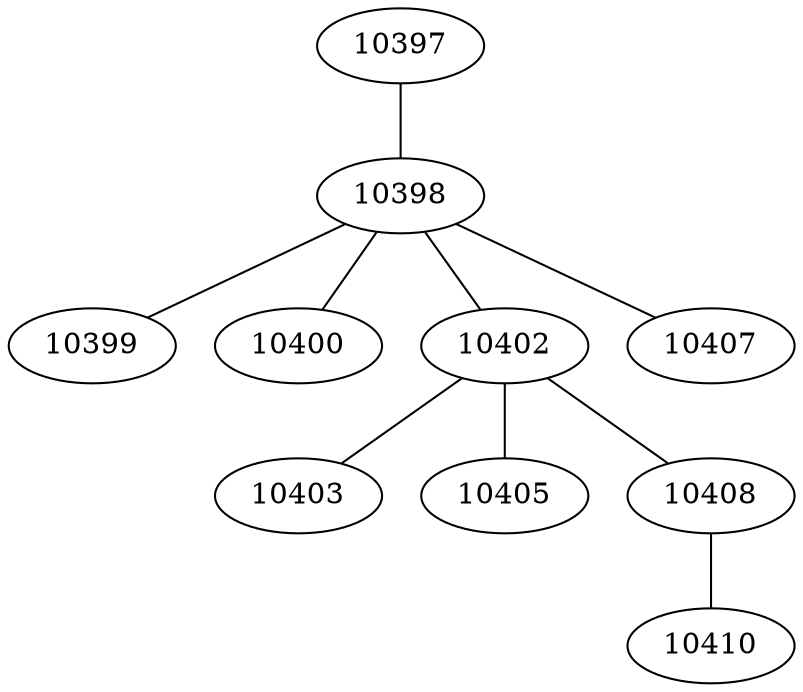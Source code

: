 graph {
10397 -- 10398;
10398 -- 10399;
10398 -- 10400;
10398 -- 10402;
10402 -- 10403;
10402 -- 10405;
10398 -- 10407;
10402 -- 10408;
10408 -- 10410;
}
